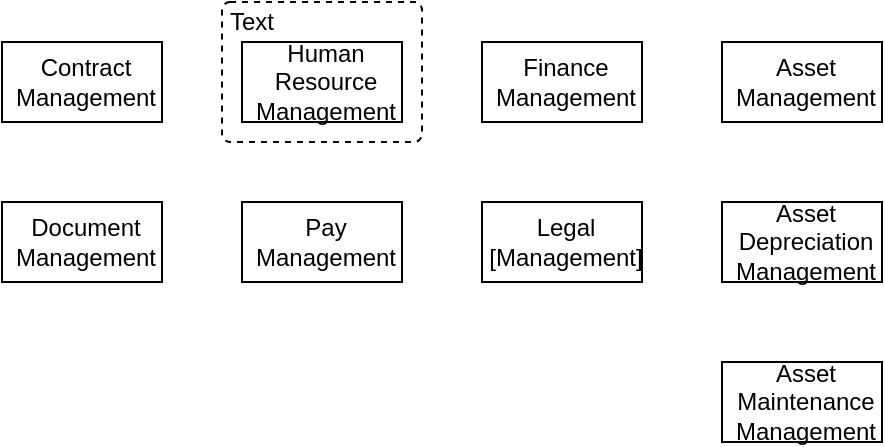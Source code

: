<mxfile version="22.1.18" type="device">
  <diagram id="tFx8NVUHpEqBDBRQr2UT" name="Page-1">
    <mxGraphModel dx="794" dy="528" grid="1" gridSize="10" guides="1" tooltips="1" connect="1" arrows="1" fold="1" page="1" pageScale="1" pageWidth="850" pageHeight="1100" math="0" shadow="0">
      <root>
        <mxCell id="0" />
        <mxCell id="1" parent="0" />
        <mxCell id="s9tLqinfn0IwJTN6Mwgx-2" value="Text" style="rounded=1;whiteSpace=wrap;html=1;absoluteArcSize=1;arcSize=8;container=1;collapsible=0;recursiveResize=0;dashed=1;align=left;verticalAlign=top;spacing=0;spacingLeft=4;spacingTop=-2;spacingBottom=0;" parent="1" vertex="1">
          <mxGeometry x="270" y="100" width="100" height="70" as="geometry" />
        </mxCell>
        <mxCell id="s9tLqinfn0IwJTN6Mwgx-1" value="Human Resource&lt;br&gt;Management" style="rounded=0;whiteSpace=wrap;html=1;spacingBottom=0;spacingLeft=4;" parent="s9tLqinfn0IwJTN6Mwgx-2" vertex="1">
          <mxGeometry x="10" y="20" width="80" height="40" as="geometry" />
        </mxCell>
        <mxCell id="xlAczbogoCGvz3hzKY0H-1" value="Finance&lt;br&gt;Management" style="rounded=0;whiteSpace=wrap;html=1;spacingBottom=0;spacingLeft=4;" vertex="1" parent="1">
          <mxGeometry x="400" y="120" width="80" height="40" as="geometry" />
        </mxCell>
        <mxCell id="xlAczbogoCGvz3hzKY0H-2" value="Pay Management" style="rounded=0;whiteSpace=wrap;html=1;spacingBottom=0;spacingLeft=4;" vertex="1" parent="1">
          <mxGeometry x="280" y="200" width="80" height="40" as="geometry" />
        </mxCell>
        <mxCell id="xlAczbogoCGvz3hzKY0H-3" value="Asset Management" style="rounded=0;whiteSpace=wrap;html=1;spacingBottom=0;spacingLeft=4;" vertex="1" parent="1">
          <mxGeometry x="520" y="120" width="80" height="40" as="geometry" />
        </mxCell>
        <mxCell id="xlAczbogoCGvz3hzKY0H-4" value="Contract Management" style="rounded=0;whiteSpace=wrap;html=1;spacingBottom=0;spacingLeft=4;" vertex="1" parent="1">
          <mxGeometry x="160" y="120" width="80" height="40" as="geometry" />
        </mxCell>
        <mxCell id="xlAczbogoCGvz3hzKY0H-5" value="Legal [Management]" style="rounded=0;whiteSpace=wrap;html=1;spacingBottom=0;spacingLeft=4;" vertex="1" parent="1">
          <mxGeometry x="400" y="200" width="80" height="40" as="geometry" />
        </mxCell>
        <mxCell id="xlAczbogoCGvz3hzKY0H-6" value="Asset Depreciation&lt;br&gt;Management" style="rounded=0;whiteSpace=wrap;html=1;spacingBottom=0;spacingLeft=4;" vertex="1" parent="1">
          <mxGeometry x="520" y="200" width="80" height="40" as="geometry" />
        </mxCell>
        <mxCell id="xlAczbogoCGvz3hzKY0H-7" value="Asset Maintenance&lt;br&gt;Management" style="rounded=0;whiteSpace=wrap;html=1;spacingBottom=0;spacingLeft=4;" vertex="1" parent="1">
          <mxGeometry x="520" y="280" width="80" height="40" as="geometry" />
        </mxCell>
        <mxCell id="xlAczbogoCGvz3hzKY0H-8" value="Document&lt;br&gt;Management" style="rounded=0;whiteSpace=wrap;html=1;spacingBottom=0;spacingLeft=4;" vertex="1" parent="1">
          <mxGeometry x="160" y="200" width="80" height="40" as="geometry" />
        </mxCell>
      </root>
    </mxGraphModel>
  </diagram>
</mxfile>
